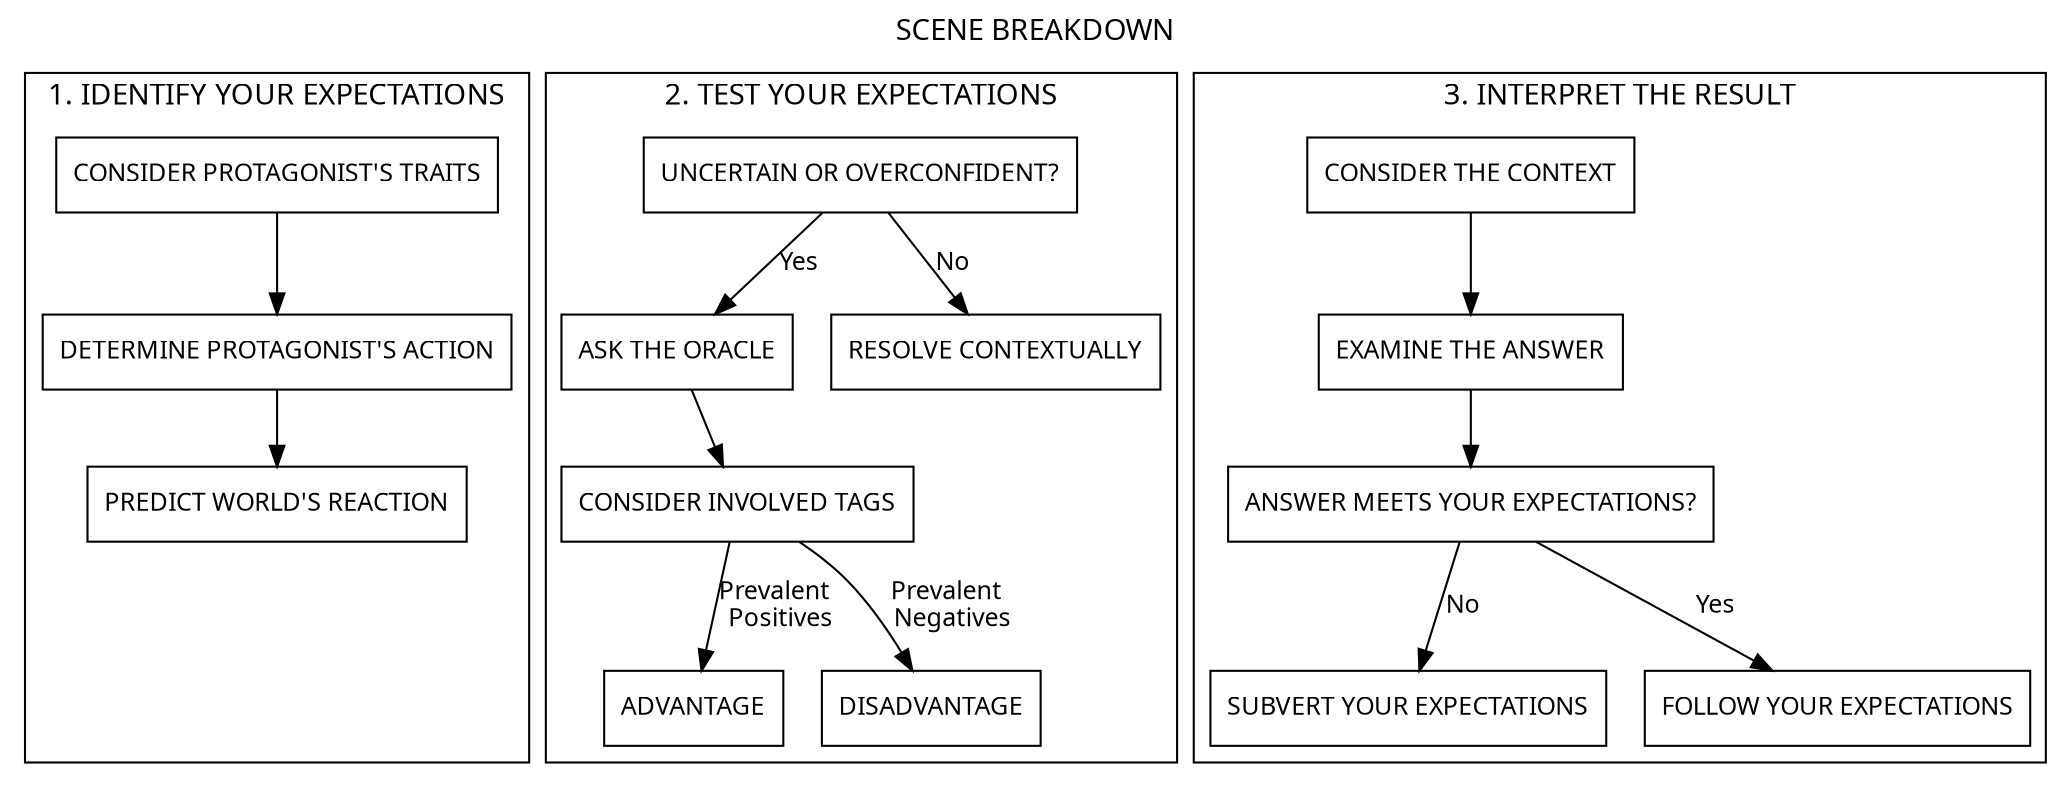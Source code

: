 digraph scene_breakdown {
    label = "SCENE BREAKDOWN";
    labelloc="t";
    fontname="Permanent Marker";
    node [shape="rect", style = "", 
    fontname="Permanent Marker", fontsize=12];
    edge [shape="rect", fontname="Permanent Marker", fontsize=12];

    subgraph cluster_0 {
        label = "1. IDENTIFY YOUR EXPECTATIONS";
        cs01 [label = "CONSIDER PROTAGONIST'S TRAITS"];
        cs02 [label = "DETERMINE PROTAGONIST'S ACTION"];
        cs03 [label = "PREDICT WORLD'S REACTION"];
        cs04 [style = "invis"];

        cs01 -> cs02 -> cs03;
        cs03 -> cs04 [style="invis"];

    }
    subgraph cluster_1 {
        label = "2. TEST YOUR EXPECTATIONS";
        cs11 [label = "UNCERTAIN OR OVERCONFIDENT?"];
        cs12 [label = "ASK THE ORACLE"];
        cs13 [label = "RESOLVE CONTEXTUALLY"];
        cs14 [label = "CONSIDER INVOLVED TAGS"];
        cs15 [label = "ADVANTAGE"];
        cs16 [label = "DISADVANTAGE"];

        cs11 -> cs12 [label="Yes"];
        cs11 -> cs13 [label="No"];
        cs12 -> cs14;
        cs14 -> cs15 [label = "Prevalent \n Positives"];
        cs14 -> cs16 [label = "Prevalent \n Negatives"];

    }
    subgraph cluster_3 {
        label = "3. INTERPRET THE RESULT";
        cs31 [label = "ANSWER MEETS YOUR EXPECTATIONS?"];
        cs32 [label = "CONSIDER THE CONTEXT"];
        cs33 [label = "EXAMINE THE ANSWER"];
        cs34 [label = "SUBVERT YOUR EXPECTATIONS"];
        cs35 [label = "FOLLOW YOUR EXPECTATIONS"];

        cs32 -> cs33 -> cs31;
        cs31 -> cs35 [label = "Yes"];
        cs31 -> cs34 [label = "No"];

    //cs03 -> cs11;
    //cs15, cs16 -> cs32

    }

}